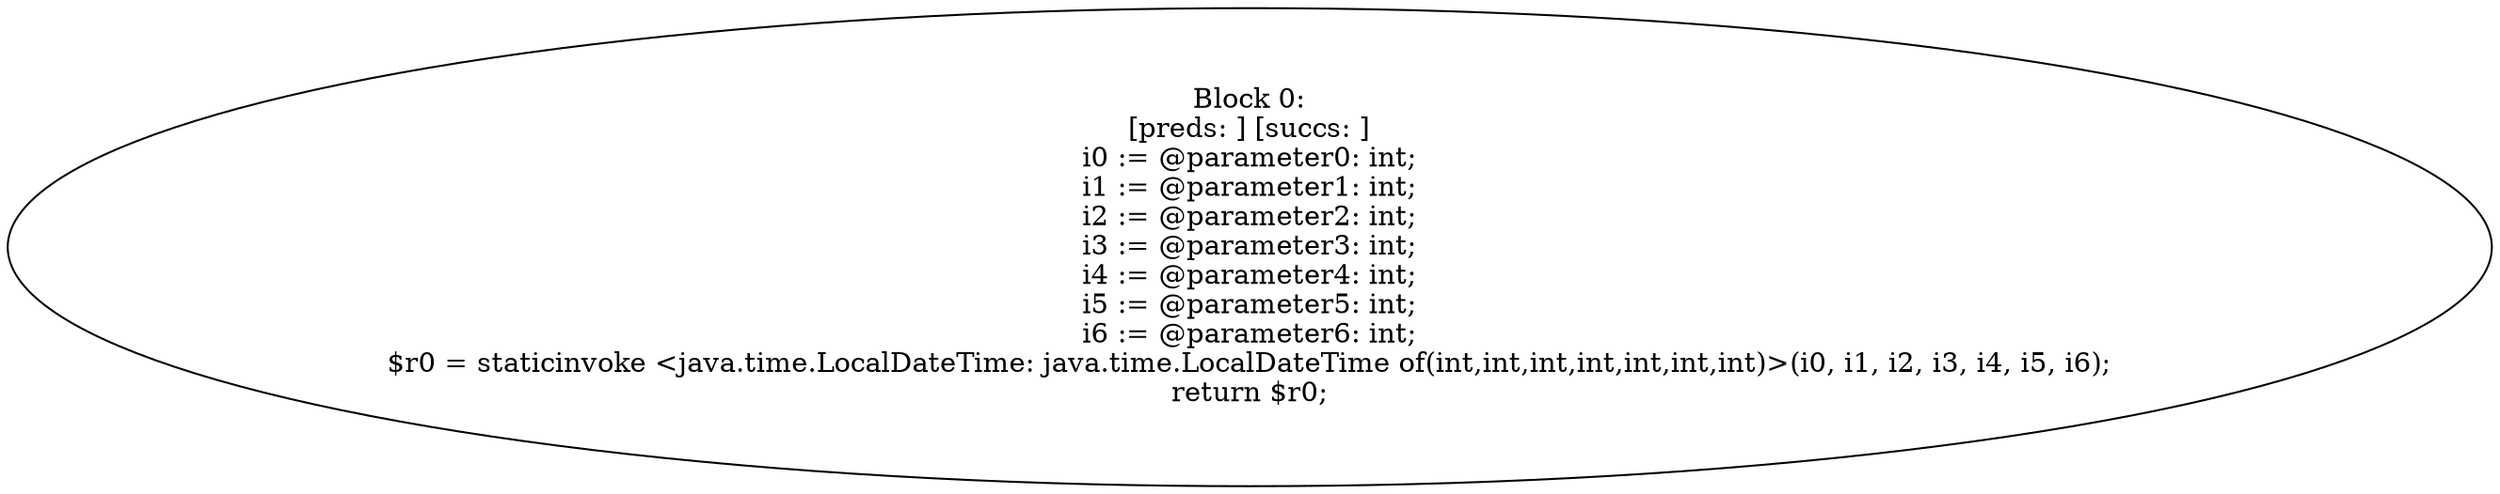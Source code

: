 digraph "unitGraph" {
    "Block 0:
[preds: ] [succs: ]
i0 := @parameter0: int;
i1 := @parameter1: int;
i2 := @parameter2: int;
i3 := @parameter3: int;
i4 := @parameter4: int;
i5 := @parameter5: int;
i6 := @parameter6: int;
$r0 = staticinvoke <java.time.LocalDateTime: java.time.LocalDateTime of(int,int,int,int,int,int,int)>(i0, i1, i2, i3, i4, i5, i6);
return $r0;
"
}
